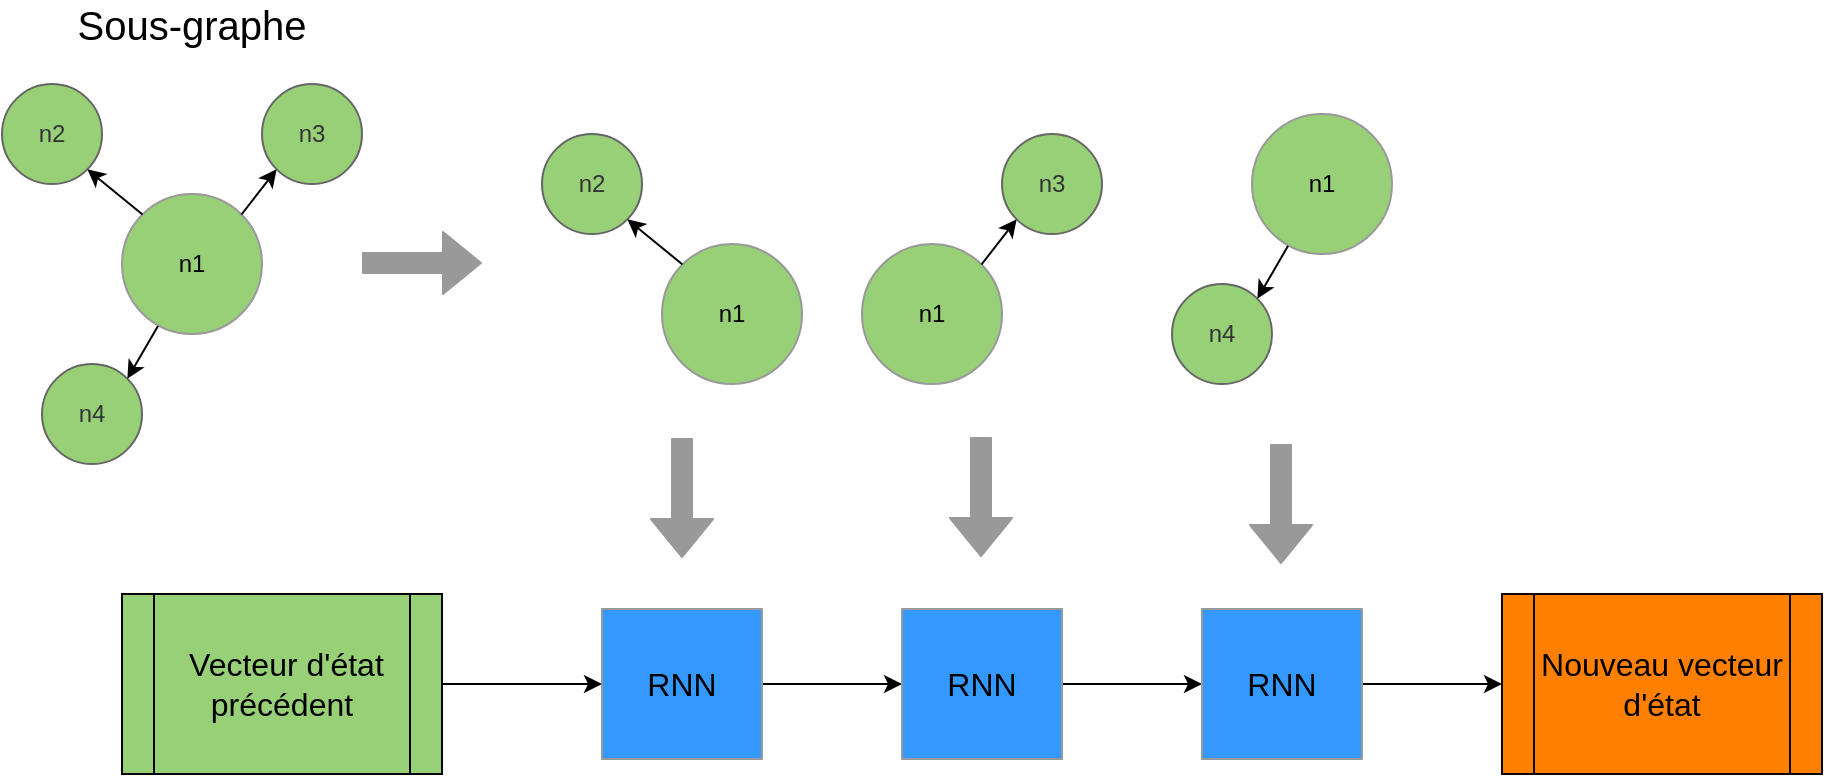 <mxfile version="10.6.8" type="device"><diagram id="lExLXjc1cdtKiexNxYVn" name="Page-1"><mxGraphModel dx="1924" dy="569" grid="1" gridSize="10" guides="1" tooltips="1" connect="1" arrows="1" fold="1" page="1" pageScale="1" pageWidth="850" pageHeight="1100" math="0" shadow="0"><root><mxCell id="0"/><mxCell id="1" parent="0"/><mxCell id="lvxdYItzJVjIvdjhRI7E-9" value="n2" style="ellipse;whiteSpace=wrap;html=1;aspect=fixed;strokeColor=#666666;fillColor=#97D077;fontColor=#333333;" parent="1" vertex="1"><mxGeometry x="-220" y="90" width="50" height="50" as="geometry"/></mxCell><mxCell id="lvxdYItzJVjIvdjhRI7E-11" value="n1" style="ellipse;whiteSpace=wrap;html=1;aspect=fixed;strokeColor=#999999;fillColor=#97D077;" parent="1" vertex="1"><mxGeometry x="-160" y="145" width="70" height="70" as="geometry"/></mxCell><mxCell id="gBONUCXfuuOxTCACP9RK-1" value="n3" style="ellipse;whiteSpace=wrap;html=1;aspect=fixed;strokeColor=#666666;fillColor=#97D077;fontColor=#333333;" parent="1" vertex="1"><mxGeometry x="-90" y="90" width="50" height="50" as="geometry"/></mxCell><mxCell id="gBONUCXfuuOxTCACP9RK-2" value="n4" style="ellipse;whiteSpace=wrap;html=1;aspect=fixed;strokeColor=#666666;fillColor=#97D077;fontColor=#333333;" parent="1" vertex="1"><mxGeometry x="-200" y="230" width="50" height="50" as="geometry"/></mxCell><mxCell id="gBONUCXfuuOxTCACP9RK-4" value="" style="endArrow=classic;html=1;exitX=0.257;exitY=0.943;exitDx=0;exitDy=0;exitPerimeter=0;entryX=1;entryY=0;entryDx=0;entryDy=0;" parent="1" source="lvxdYItzJVjIvdjhRI7E-11" target="gBONUCXfuuOxTCACP9RK-2" edge="1"><mxGeometry width="50" height="50" relative="1" as="geometry"><mxPoint x="-140" y="350" as="sourcePoint"/><mxPoint x="-90" y="300" as="targetPoint"/></mxGeometry></mxCell><mxCell id="gBONUCXfuuOxTCACP9RK-5" value="" style="endArrow=classic;html=1;exitX=0;exitY=0;exitDx=0;exitDy=0;entryX=1;entryY=1;entryDx=0;entryDy=0;" parent="1" source="lvxdYItzJVjIvdjhRI7E-11" target="lvxdYItzJVjIvdjhRI7E-9" edge="1"><mxGeometry width="50" height="50" relative="1" as="geometry"><mxPoint x="-132" y="221" as="sourcePoint"/><mxPoint x="-147" y="247" as="targetPoint"/></mxGeometry></mxCell><mxCell id="gBONUCXfuuOxTCACP9RK-6" value="" style="endArrow=classic;html=1;exitX=1;exitY=0;exitDx=0;exitDy=0;entryX=0;entryY=1;entryDx=0;entryDy=0;" parent="1" source="lvxdYItzJVjIvdjhRI7E-11" target="gBONUCXfuuOxTCACP9RK-1" edge="1"><mxGeometry width="50" height="50" relative="1" as="geometry"><mxPoint x="-140" y="165" as="sourcePoint"/><mxPoint x="-167" y="143" as="targetPoint"/></mxGeometry></mxCell><mxCell id="DthsYgWIary_AY9-OHWi-1" value="" style="shape=flexArrow;endArrow=classic;html=1;strokeColor=#999999;fillColor=#999999;" edge="1" parent="1"><mxGeometry width="50" height="50" relative="1" as="geometry"><mxPoint x="-40" y="179.5" as="sourcePoint"/><mxPoint x="20" y="179.5" as="targetPoint"/></mxGeometry></mxCell><mxCell id="DthsYgWIary_AY9-OHWi-15" style="edgeStyle=orthogonalEdgeStyle;rounded=0;orthogonalLoop=1;jettySize=auto;html=1;exitX=1;exitY=0.5;exitDx=0;exitDy=0;entryX=0;entryY=0.5;entryDx=0;entryDy=0;strokeColor=#000000;fillColor=#999999;" edge="1" parent="1" source="DthsYgWIary_AY9-OHWi-2" target="DthsYgWIary_AY9-OHWi-11"><mxGeometry relative="1" as="geometry"/></mxCell><mxCell id="DthsYgWIary_AY9-OHWi-2" value="&lt;font style=&quot;font-size: 16px&quot;&gt;RNN&lt;/font&gt;" style="rounded=0;whiteSpace=wrap;html=1;strokeColor=#999999;fillColor=#3399FF;" vertex="1" parent="1"><mxGeometry x="80" y="352.5" width="80" height="75" as="geometry"/></mxCell><mxCell id="DthsYgWIary_AY9-OHWi-7" value="&lt;font style=&quot;font-size: 20px&quot;&gt;Sous-graphe&lt;/font&gt;" style="text;html=1;strokeColor=none;fillColor=none;align=center;verticalAlign=middle;whiteSpace=wrap;rounded=0;" vertex="1" parent="1"><mxGeometry x="-200" y="50" width="150" height="20" as="geometry"/></mxCell><mxCell id="DthsYgWIary_AY9-OHWi-8" value="&lt;font style=&quot;font-size: 16px&quot;&gt;Nouveau vecteur d'état &lt;/font&gt;" style="shape=process;whiteSpace=wrap;html=1;backgroundOutline=1;strokeColor=#000000;fillColor=#FF8000;" vertex="1" parent="1"><mxGeometry x="530" y="345" width="160" height="90" as="geometry"/></mxCell><mxCell id="DthsYgWIary_AY9-OHWi-14" style="edgeStyle=orthogonalEdgeStyle;rounded=0;orthogonalLoop=1;jettySize=auto;html=1;exitX=1;exitY=0.5;exitDx=0;exitDy=0;strokeColor=#000000;fillColor=#999999;" edge="1" parent="1" source="DthsYgWIary_AY9-OHWi-10" target="DthsYgWIary_AY9-OHWi-2"><mxGeometry relative="1" as="geometry"/></mxCell><mxCell id="DthsYgWIary_AY9-OHWi-10" value="&lt;font style=&quot;font-size: 16px&quot;&gt;&amp;nbsp;Vecteur d'état précédent &lt;/font&gt;" style="shape=process;whiteSpace=wrap;html=1;backgroundOutline=1;strokeColor=#000000;fillColor=#97D077;" vertex="1" parent="1"><mxGeometry x="-160" y="345" width="160" height="90" as="geometry"/></mxCell><mxCell id="DthsYgWIary_AY9-OHWi-16" style="edgeStyle=orthogonalEdgeStyle;rounded=0;orthogonalLoop=1;jettySize=auto;html=1;exitX=1;exitY=0.5;exitDx=0;exitDy=0;entryX=0;entryY=0.5;entryDx=0;entryDy=0;strokeColor=#000000;fillColor=#999999;" edge="1" parent="1" source="DthsYgWIary_AY9-OHWi-11" target="DthsYgWIary_AY9-OHWi-12"><mxGeometry relative="1" as="geometry"/></mxCell><mxCell id="DthsYgWIary_AY9-OHWi-11" value="&lt;font style=&quot;font-size: 16px&quot;&gt;RNN&lt;/font&gt;" style="rounded=0;whiteSpace=wrap;html=1;strokeColor=#999999;fillColor=#3399FF;" vertex="1" parent="1"><mxGeometry x="230" y="352.5" width="80" height="75" as="geometry"/></mxCell><mxCell id="DthsYgWIary_AY9-OHWi-17" style="edgeStyle=orthogonalEdgeStyle;rounded=0;orthogonalLoop=1;jettySize=auto;html=1;exitX=1;exitY=0.5;exitDx=0;exitDy=0;strokeColor=#000000;fillColor=#999999;" edge="1" parent="1" source="DthsYgWIary_AY9-OHWi-12" target="DthsYgWIary_AY9-OHWi-8"><mxGeometry relative="1" as="geometry"/></mxCell><mxCell id="DthsYgWIary_AY9-OHWi-12" value="&lt;font style=&quot;font-size: 16px&quot;&gt;RNN&lt;/font&gt;" style="rounded=0;whiteSpace=wrap;html=1;strokeColor=#999999;fillColor=#3399FF;" vertex="1" parent="1"><mxGeometry x="380" y="352.5" width="80" height="75" as="geometry"/></mxCell><mxCell id="DthsYgWIary_AY9-OHWi-18" value="n2" style="ellipse;whiteSpace=wrap;html=1;aspect=fixed;strokeColor=#666666;fillColor=#97D077;fontColor=#333333;" vertex="1" parent="1"><mxGeometry x="50" y="115" width="50" height="50" as="geometry"/></mxCell><mxCell id="DthsYgWIary_AY9-OHWi-19" value="n1" style="ellipse;whiteSpace=wrap;html=1;aspect=fixed;strokeColor=#999999;fillColor=#97D077;" vertex="1" parent="1"><mxGeometry x="110" y="170" width="70" height="70" as="geometry"/></mxCell><mxCell id="DthsYgWIary_AY9-OHWi-20" value="" style="endArrow=classic;html=1;exitX=0;exitY=0;exitDx=0;exitDy=0;entryX=1;entryY=1;entryDx=0;entryDy=0;" edge="1" parent="1" source="DthsYgWIary_AY9-OHWi-19" target="DthsYgWIary_AY9-OHWi-18"><mxGeometry width="50" height="50" relative="1" as="geometry"><mxPoint x="138" y="246" as="sourcePoint"/><mxPoint x="123" y="272" as="targetPoint"/></mxGeometry></mxCell><mxCell id="DthsYgWIary_AY9-OHWi-21" value="n1" style="ellipse;whiteSpace=wrap;html=1;aspect=fixed;strokeColor=#999999;fillColor=#97D077;" vertex="1" parent="1"><mxGeometry x="210" y="170" width="70" height="70" as="geometry"/></mxCell><mxCell id="DthsYgWIary_AY9-OHWi-22" value="n3" style="ellipse;whiteSpace=wrap;html=1;aspect=fixed;strokeColor=#666666;fillColor=#97D077;fontColor=#333333;" vertex="1" parent="1"><mxGeometry x="280" y="115" width="50" height="50" as="geometry"/></mxCell><mxCell id="DthsYgWIary_AY9-OHWi-23" value="" style="endArrow=classic;html=1;exitX=1;exitY=0;exitDx=0;exitDy=0;entryX=0;entryY=1;entryDx=0;entryDy=0;" edge="1" parent="1" source="DthsYgWIary_AY9-OHWi-21" target="DthsYgWIary_AY9-OHWi-22"><mxGeometry width="50" height="50" relative="1" as="geometry"><mxPoint x="230" y="190" as="sourcePoint"/><mxPoint x="203" y="168" as="targetPoint"/></mxGeometry></mxCell><mxCell id="DthsYgWIary_AY9-OHWi-24" value="n1" style="ellipse;whiteSpace=wrap;html=1;aspect=fixed;strokeColor=#999999;fillColor=#97D077;" vertex="1" parent="1"><mxGeometry x="405" y="105" width="70" height="70" as="geometry"/></mxCell><mxCell id="DthsYgWIary_AY9-OHWi-25" value="n4" style="ellipse;whiteSpace=wrap;html=1;aspect=fixed;strokeColor=#666666;fillColor=#97D077;fontColor=#333333;" vertex="1" parent="1"><mxGeometry x="365" y="190" width="50" height="50" as="geometry"/></mxCell><mxCell id="DthsYgWIary_AY9-OHWi-26" value="" style="endArrow=classic;html=1;exitX=0.257;exitY=0.943;exitDx=0;exitDy=0;exitPerimeter=0;entryX=1;entryY=0;entryDx=0;entryDy=0;" edge="1" parent="1" source="DthsYgWIary_AY9-OHWi-24" target="DthsYgWIary_AY9-OHWi-25"><mxGeometry width="50" height="50" relative="1" as="geometry"><mxPoint x="425" y="310" as="sourcePoint"/><mxPoint x="475" y="260" as="targetPoint"/></mxGeometry></mxCell><mxCell id="DthsYgWIary_AY9-OHWi-28" value="" style="shape=flexArrow;endArrow=classic;html=1;strokeColor=#999999;fillColor=#999999;" edge="1" parent="1"><mxGeometry width="50" height="50" relative="1" as="geometry"><mxPoint x="120" y="267" as="sourcePoint"/><mxPoint x="120" y="327" as="targetPoint"/></mxGeometry></mxCell><mxCell id="DthsYgWIary_AY9-OHWi-30" value="" style="shape=flexArrow;endArrow=classic;html=1;strokeColor=#999999;fillColor=#999999;" edge="1" parent="1"><mxGeometry width="50" height="50" relative="1" as="geometry"><mxPoint x="269.5" y="266.5" as="sourcePoint"/><mxPoint x="269.5" y="326.5" as="targetPoint"/></mxGeometry></mxCell><mxCell id="DthsYgWIary_AY9-OHWi-31" value="" style="shape=flexArrow;endArrow=classic;html=1;strokeColor=#999999;fillColor=#999999;" edge="1" parent="1"><mxGeometry width="50" height="50" relative="1" as="geometry"><mxPoint x="419.5" y="270" as="sourcePoint"/><mxPoint x="419.5" y="330" as="targetPoint"/></mxGeometry></mxCell></root></mxGraphModel></diagram></mxfile>